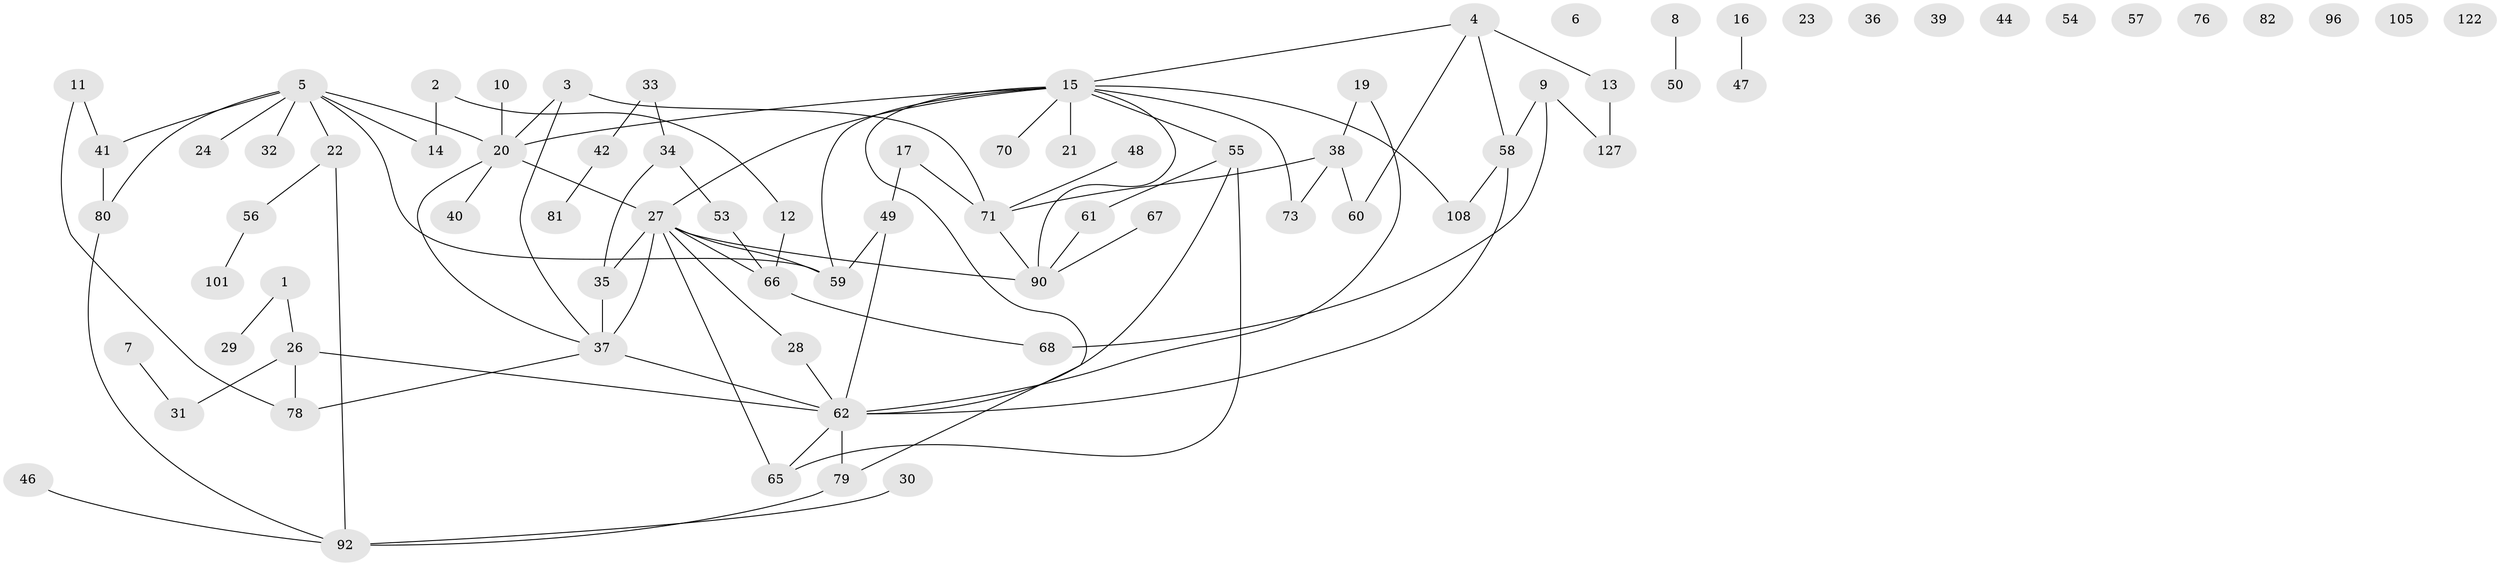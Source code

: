 // original degree distribution, {2: 0.20930232558139536, 3: 0.24031007751937986, 0: 0.07751937984496124, 1: 0.29457364341085274, 4: 0.10852713178294573, 6: 0.015503875968992248, 5: 0.046511627906976744, 9: 0.007751937984496124}
// Generated by graph-tools (version 1.1) at 2025/16/03/04/25 18:16:40]
// undirected, 77 vertices, 92 edges
graph export_dot {
graph [start="1"]
  node [color=gray90,style=filled];
  1;
  2 [super="+85"];
  3 [super="+18"];
  4 [super="+91"];
  5 [super="+64+110"];
  6;
  7;
  8;
  9;
  10;
  11 [super="+118"];
  12;
  13;
  14;
  15 [super="+83+117"];
  16;
  17 [super="+43+45"];
  19 [super="+98+87"];
  20 [super="+72+25"];
  21;
  22 [super="+93"];
  23 [super="+107"];
  24;
  26 [super="+97"];
  27 [super="+69"];
  28 [super="+51+116"];
  29;
  30;
  31 [super="+100"];
  32;
  33;
  34 [super="+126"];
  35;
  36;
  37 [super="+74+114"];
  38 [super="+120"];
  39;
  40 [super="+115"];
  41 [super="+63"];
  42 [super="+75"];
  44;
  46;
  47;
  48;
  49;
  50;
  53 [super="+84+124"];
  54;
  55;
  56;
  57;
  58;
  59 [super="+86"];
  60;
  61;
  62 [super="+77"];
  65 [super="+89"];
  66 [super="+88"];
  67;
  68;
  70;
  71;
  73;
  76 [super="+123"];
  78;
  79;
  80;
  81;
  82;
  90 [super="+99"];
  92 [super="+103"];
  96;
  101 [super="+111"];
  105;
  108;
  122;
  127 [super="+129"];
  1 -- 26;
  1 -- 29;
  2 -- 14;
  2 -- 12;
  3 -- 71;
  3 -- 37;
  3 -- 20;
  4 -- 13;
  4 -- 60;
  4 -- 58;
  4 -- 15;
  5 -- 32;
  5 -- 41;
  5 -- 14;
  5 -- 80;
  5 -- 22;
  5 -- 24;
  5 -- 59;
  5 -- 20;
  7 -- 31;
  8 -- 50;
  9 -- 58;
  9 -- 68;
  9 -- 127;
  10 -- 20;
  11 -- 78;
  11 -- 41;
  12 -- 66;
  13 -- 127;
  15 -- 21;
  15 -- 79;
  15 -- 70;
  15 -- 73;
  15 -- 59;
  15 -- 108;
  15 -- 20;
  15 -- 55;
  15 -- 90;
  15 -- 27;
  16 -- 47;
  17 -- 49;
  17 -- 71;
  19 -- 38;
  19 -- 62;
  20 -- 37;
  20 -- 40;
  20 -- 27;
  22 -- 56;
  22 -- 92;
  26 -- 62;
  26 -- 78;
  26 -- 31;
  27 -- 28;
  27 -- 35;
  27 -- 37 [weight=2];
  27 -- 66 [weight=2];
  27 -- 65;
  27 -- 59;
  27 -- 90;
  28 -- 62;
  30 -- 92;
  33 -- 42;
  33 -- 34;
  34 -- 35;
  34 -- 53;
  35 -- 37;
  37 -- 78;
  37 -- 62;
  38 -- 60;
  38 -- 71;
  38 -- 73;
  41 -- 80;
  42 -- 81;
  46 -- 92;
  48 -- 71;
  49 -- 59;
  49 -- 62;
  53 -- 66;
  55 -- 61;
  55 -- 62;
  55 -- 65;
  56 -- 101;
  58 -- 108;
  58 -- 62;
  61 -- 90;
  62 -- 65;
  62 -- 79;
  66 -- 68;
  67 -- 90;
  71 -- 90;
  79 -- 92;
  80 -- 92;
}
